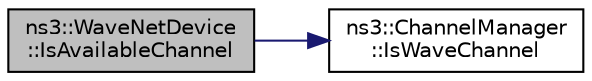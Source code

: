 digraph "ns3::WaveNetDevice::IsAvailableChannel"
{
 // LATEX_PDF_SIZE
  edge [fontname="Helvetica",fontsize="10",labelfontname="Helvetica",labelfontsize="10"];
  node [fontname="Helvetica",fontsize="10",shape=record];
  rankdir="LR";
  Node1 [label="ns3::WaveNetDevice\l::IsAvailableChannel",height=0.2,width=0.4,color="black", fillcolor="grey75", style="filled", fontcolor="black",tooltip=" "];
  Node1 -> Node2 [color="midnightblue",fontsize="10",style="solid",fontname="Helvetica"];
  Node2 [label="ns3::ChannelManager\l::IsWaveChannel",height=0.2,width=0.4,color="black", fillcolor="white", style="filled",URL="$classns3_1_1_channel_manager.html#ae06978b638275c7a37ba6505e2104f92",tooltip=" "];
}
